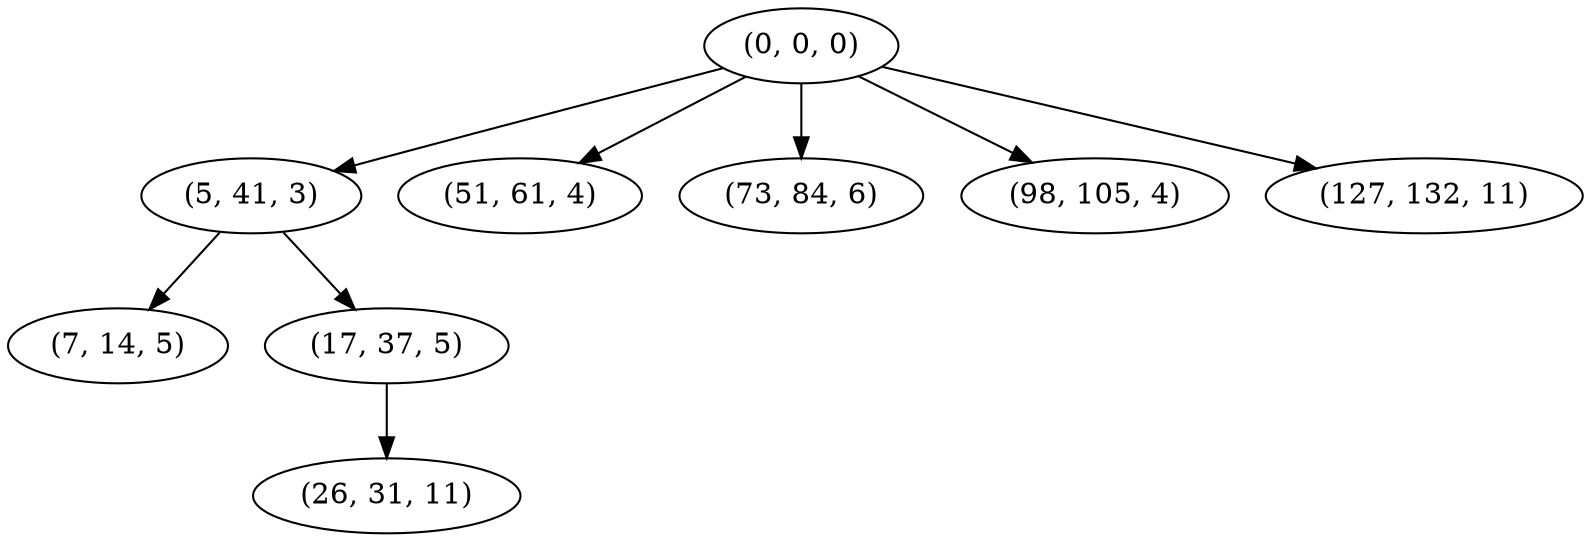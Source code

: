 digraph tree {
    "(0, 0, 0)";
    "(5, 41, 3)";
    "(7, 14, 5)";
    "(17, 37, 5)";
    "(26, 31, 11)";
    "(51, 61, 4)";
    "(73, 84, 6)";
    "(98, 105, 4)";
    "(127, 132, 11)";
    "(0, 0, 0)" -> "(5, 41, 3)";
    "(0, 0, 0)" -> "(51, 61, 4)";
    "(0, 0, 0)" -> "(73, 84, 6)";
    "(0, 0, 0)" -> "(98, 105, 4)";
    "(0, 0, 0)" -> "(127, 132, 11)";
    "(5, 41, 3)" -> "(7, 14, 5)";
    "(5, 41, 3)" -> "(17, 37, 5)";
    "(17, 37, 5)" -> "(26, 31, 11)";
}
